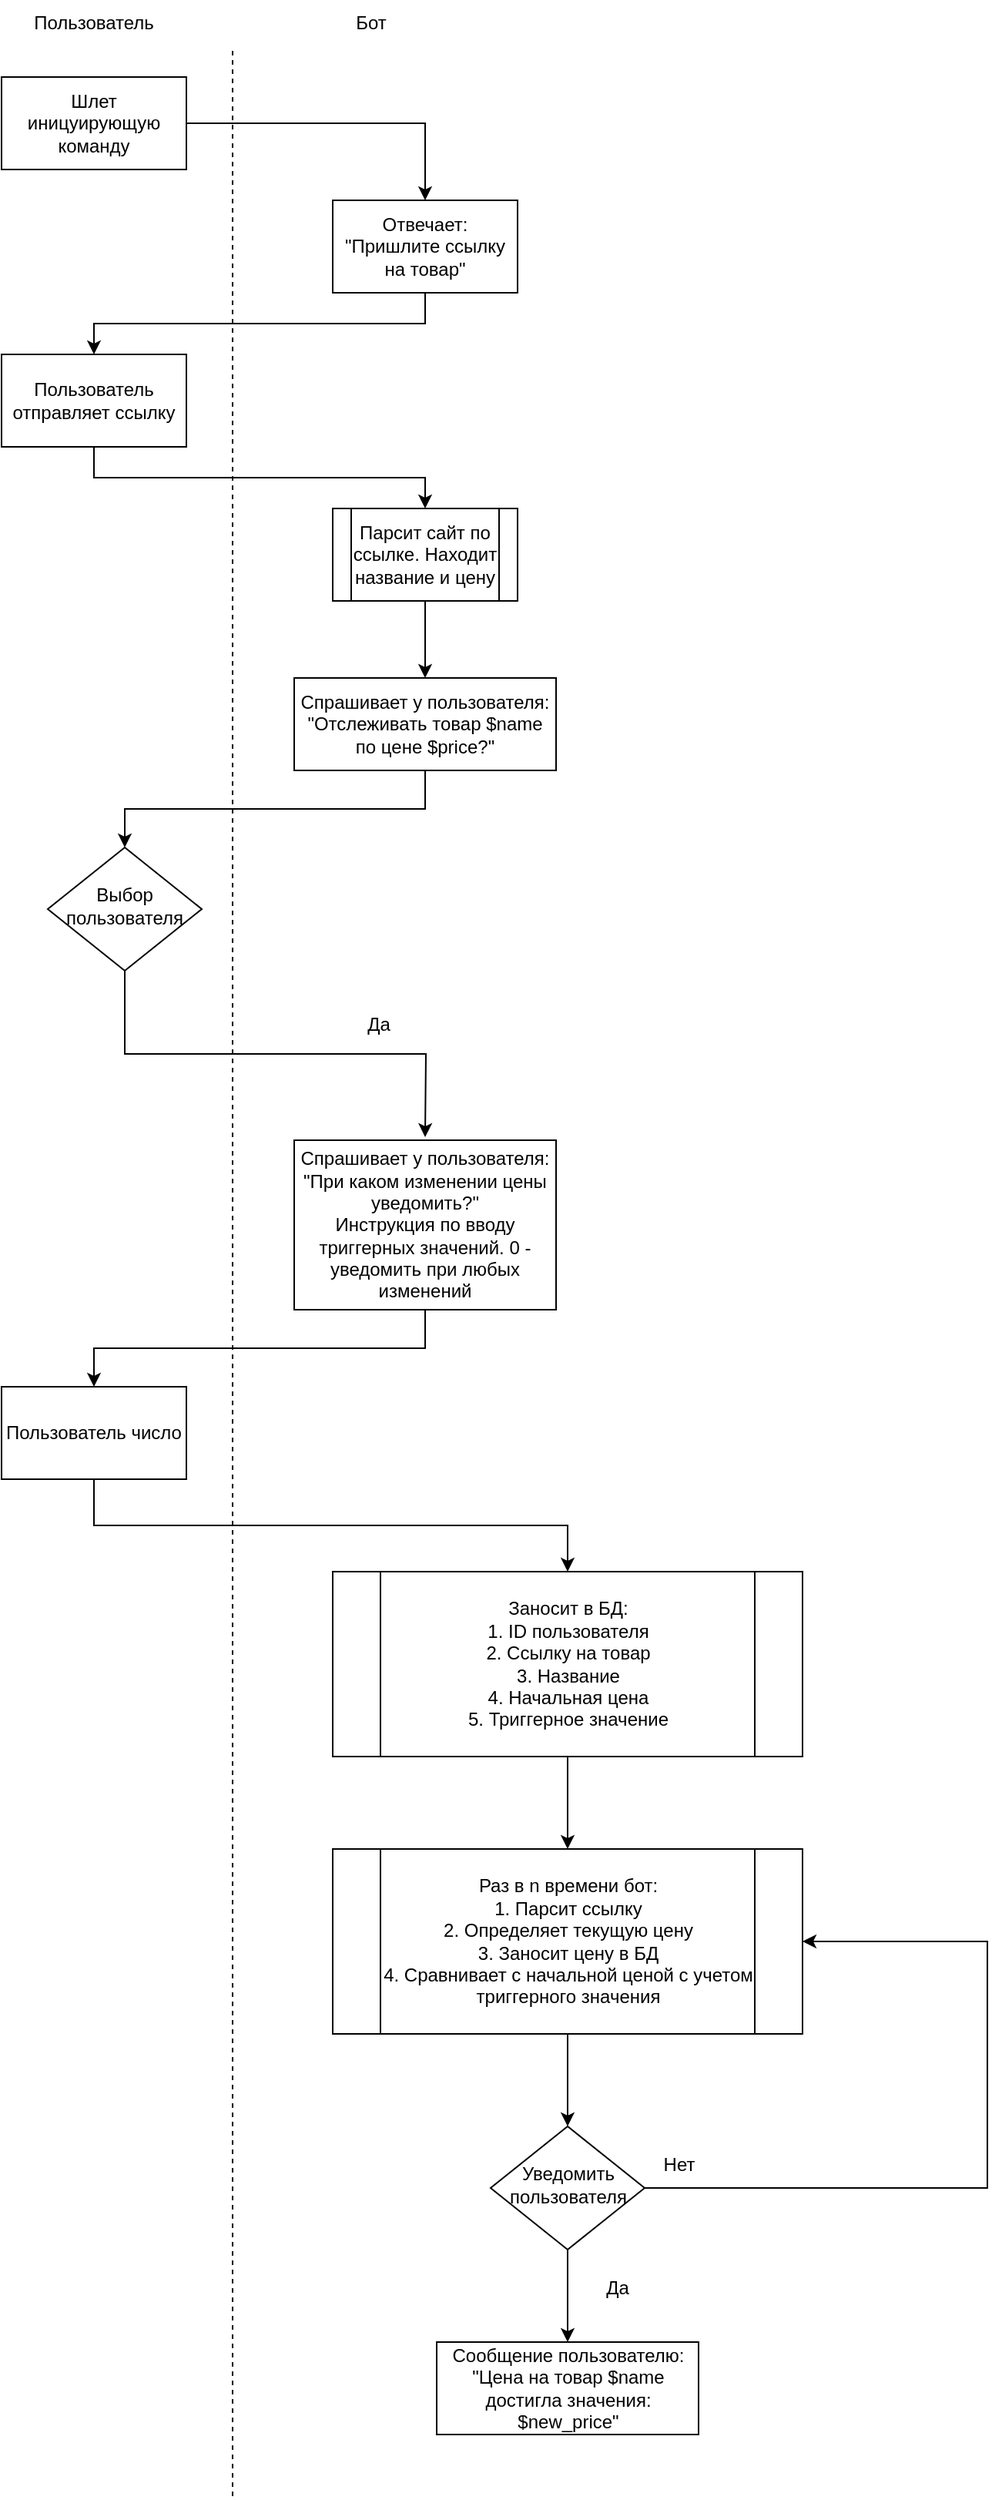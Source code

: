 <mxfile version="20.3.2" type="github">
  <diagram id="C5RBs43oDa-KdzZeNtuy" name="Page-1">
    <mxGraphModel dx="1422" dy="762" grid="1" gridSize="10" guides="1" tooltips="1" connect="1" arrows="1" fold="1" page="1" pageScale="1" pageWidth="827" pageHeight="1169" math="0" shadow="0">
      <root>
        <mxCell id="WIyWlLk6GJQsqaUBKTNV-0" />
        <mxCell id="WIyWlLk6GJQsqaUBKTNV-1" parent="WIyWlLk6GJQsqaUBKTNV-0" />
        <mxCell id="jY6YjFH6pbyxC7n5taDn-2" value="" style="endArrow=none;dashed=1;html=1;rounded=0;" edge="1" parent="WIyWlLk6GJQsqaUBKTNV-1">
          <mxGeometry width="50" height="50" relative="1" as="geometry">
            <mxPoint x="630" y="1630" as="sourcePoint" />
            <mxPoint x="630" y="40" as="targetPoint" />
          </mxGeometry>
        </mxCell>
        <mxCell id="jY6YjFH6pbyxC7n5taDn-3" value="Пользователь" style="text;html=1;strokeColor=none;fillColor=none;align=center;verticalAlign=middle;whiteSpace=wrap;rounded=0;" vertex="1" parent="WIyWlLk6GJQsqaUBKTNV-1">
          <mxGeometry x="510" y="10" width="60" height="30" as="geometry" />
        </mxCell>
        <mxCell id="jY6YjFH6pbyxC7n5taDn-4" value="Бот" style="text;html=1;strokeColor=none;fillColor=none;align=center;verticalAlign=middle;whiteSpace=wrap;rounded=0;" vertex="1" parent="WIyWlLk6GJQsqaUBKTNV-1">
          <mxGeometry x="690" y="10" width="60" height="30" as="geometry" />
        </mxCell>
        <mxCell id="jY6YjFH6pbyxC7n5taDn-7" style="edgeStyle=orthogonalEdgeStyle;rounded=0;orthogonalLoop=1;jettySize=auto;html=1;exitX=1;exitY=0.5;exitDx=0;exitDy=0;entryX=0.5;entryY=0;entryDx=0;entryDy=0;" edge="1" parent="WIyWlLk6GJQsqaUBKTNV-1" source="jY6YjFH6pbyxC7n5taDn-5" target="jY6YjFH6pbyxC7n5taDn-6">
          <mxGeometry relative="1" as="geometry" />
        </mxCell>
        <mxCell id="jY6YjFH6pbyxC7n5taDn-5" value="Шлет иницуирующую команду" style="rounded=0;whiteSpace=wrap;html=1;" vertex="1" parent="WIyWlLk6GJQsqaUBKTNV-1">
          <mxGeometry x="480" y="60" width="120" height="60" as="geometry" />
        </mxCell>
        <mxCell id="jY6YjFH6pbyxC7n5taDn-9" style="edgeStyle=orthogonalEdgeStyle;rounded=0;orthogonalLoop=1;jettySize=auto;html=1;exitX=0.5;exitY=1;exitDx=0;exitDy=0;" edge="1" parent="WIyWlLk6GJQsqaUBKTNV-1" source="jY6YjFH6pbyxC7n5taDn-6" target="jY6YjFH6pbyxC7n5taDn-8">
          <mxGeometry relative="1" as="geometry" />
        </mxCell>
        <mxCell id="jY6YjFH6pbyxC7n5taDn-6" value="Отвечает: &lt;br&gt;&quot;Пришлите ссылку на товар&quot;" style="rounded=0;whiteSpace=wrap;html=1;" vertex="1" parent="WIyWlLk6GJQsqaUBKTNV-1">
          <mxGeometry x="695" y="140" width="120" height="60" as="geometry" />
        </mxCell>
        <mxCell id="jY6YjFH6pbyxC7n5taDn-11" style="edgeStyle=orthogonalEdgeStyle;rounded=0;orthogonalLoop=1;jettySize=auto;html=1;exitX=0.5;exitY=1;exitDx=0;exitDy=0;entryX=0.5;entryY=0;entryDx=0;entryDy=0;" edge="1" parent="WIyWlLk6GJQsqaUBKTNV-1" source="jY6YjFH6pbyxC7n5taDn-8" target="jY6YjFH6pbyxC7n5taDn-10">
          <mxGeometry relative="1" as="geometry" />
        </mxCell>
        <mxCell id="jY6YjFH6pbyxC7n5taDn-8" value="Пользователь отправляет ссылку" style="rounded=0;whiteSpace=wrap;html=1;" vertex="1" parent="WIyWlLk6GJQsqaUBKTNV-1">
          <mxGeometry x="480" y="240" width="120" height="60" as="geometry" />
        </mxCell>
        <mxCell id="jY6YjFH6pbyxC7n5taDn-13" style="edgeStyle=orthogonalEdgeStyle;rounded=0;orthogonalLoop=1;jettySize=auto;html=1;exitX=0.5;exitY=1;exitDx=0;exitDy=0;entryX=0.5;entryY=0;entryDx=0;entryDy=0;" edge="1" parent="WIyWlLk6GJQsqaUBKTNV-1" source="jY6YjFH6pbyxC7n5taDn-10" target="jY6YjFH6pbyxC7n5taDn-12">
          <mxGeometry relative="1" as="geometry" />
        </mxCell>
        <mxCell id="jY6YjFH6pbyxC7n5taDn-10" value="Парсит сайт по ссылке. Находит название и цену" style="shape=process;whiteSpace=wrap;html=1;backgroundOutline=1;" vertex="1" parent="WIyWlLk6GJQsqaUBKTNV-1">
          <mxGeometry x="695" y="340" width="120" height="60" as="geometry" />
        </mxCell>
        <mxCell id="jY6YjFH6pbyxC7n5taDn-15" style="edgeStyle=orthogonalEdgeStyle;rounded=0;orthogonalLoop=1;jettySize=auto;html=1;exitX=0.5;exitY=1;exitDx=0;exitDy=0;entryX=0.5;entryY=0;entryDx=0;entryDy=0;" edge="1" parent="WIyWlLk6GJQsqaUBKTNV-1" source="jY6YjFH6pbyxC7n5taDn-12" target="jY6YjFH6pbyxC7n5taDn-14">
          <mxGeometry relative="1" as="geometry" />
        </mxCell>
        <mxCell id="jY6YjFH6pbyxC7n5taDn-12" value="Спрашивает у пользователя:&lt;br&gt;&quot;Отслеживать товар $name по цене $price?&quot;" style="rounded=0;whiteSpace=wrap;html=1;" vertex="1" parent="WIyWlLk6GJQsqaUBKTNV-1">
          <mxGeometry x="670" y="450" width="170" height="60" as="geometry" />
        </mxCell>
        <mxCell id="jY6YjFH6pbyxC7n5taDn-17" style="edgeStyle=orthogonalEdgeStyle;rounded=0;orthogonalLoop=1;jettySize=auto;html=1;exitX=0.5;exitY=1;exitDx=0;exitDy=0;entryX=0.5;entryY=0;entryDx=0;entryDy=0;" edge="1" parent="WIyWlLk6GJQsqaUBKTNV-1" source="jY6YjFH6pbyxC7n5taDn-14">
          <mxGeometry relative="1" as="geometry">
            <mxPoint x="755" y="748" as="targetPoint" />
          </mxGeometry>
        </mxCell>
        <mxCell id="jY6YjFH6pbyxC7n5taDn-14" value="Выбор пользователя" style="rhombus;whiteSpace=wrap;html=1;shadow=0;fontFamily=Helvetica;fontSize=12;align=center;strokeWidth=1;spacing=6;spacingTop=-4;" vertex="1" parent="WIyWlLk6GJQsqaUBKTNV-1">
          <mxGeometry x="510" y="560" width="100" height="80" as="geometry" />
        </mxCell>
        <mxCell id="jY6YjFH6pbyxC7n5taDn-18" value="Да" style="text;html=1;strokeColor=none;fillColor=none;align=center;verticalAlign=middle;whiteSpace=wrap;rounded=0;" vertex="1" parent="WIyWlLk6GJQsqaUBKTNV-1">
          <mxGeometry x="695" y="660" width="60" height="30" as="geometry" />
        </mxCell>
        <mxCell id="jY6YjFH6pbyxC7n5taDn-21" style="edgeStyle=orthogonalEdgeStyle;rounded=0;orthogonalLoop=1;jettySize=auto;html=1;exitX=0.5;exitY=1;exitDx=0;exitDy=0;" edge="1" parent="WIyWlLk6GJQsqaUBKTNV-1" source="jY6YjFH6pbyxC7n5taDn-19" target="jY6YjFH6pbyxC7n5taDn-20">
          <mxGeometry relative="1" as="geometry" />
        </mxCell>
        <mxCell id="jY6YjFH6pbyxC7n5taDn-19" value="Спрашивает у пользователя:&lt;br&gt;&quot;При каком изменении цены уведомить?&quot;&lt;br&gt;Инструкция по вводу триггерных значений. 0 - уведомить при любых изменений" style="rounded=0;whiteSpace=wrap;html=1;" vertex="1" parent="WIyWlLk6GJQsqaUBKTNV-1">
          <mxGeometry x="670" y="750" width="170" height="110" as="geometry" />
        </mxCell>
        <mxCell id="jY6YjFH6pbyxC7n5taDn-23" style="edgeStyle=orthogonalEdgeStyle;rounded=0;orthogonalLoop=1;jettySize=auto;html=1;exitX=0.5;exitY=1;exitDx=0;exitDy=0;" edge="1" parent="WIyWlLk6GJQsqaUBKTNV-1" source="jY6YjFH6pbyxC7n5taDn-20" target="jY6YjFH6pbyxC7n5taDn-22">
          <mxGeometry relative="1" as="geometry" />
        </mxCell>
        <mxCell id="jY6YjFH6pbyxC7n5taDn-20" value="Пользователь число" style="rounded=0;whiteSpace=wrap;html=1;" vertex="1" parent="WIyWlLk6GJQsqaUBKTNV-1">
          <mxGeometry x="480" y="910" width="120" height="60" as="geometry" />
        </mxCell>
        <mxCell id="jY6YjFH6pbyxC7n5taDn-25" style="edgeStyle=orthogonalEdgeStyle;rounded=0;orthogonalLoop=1;jettySize=auto;html=1;exitX=0.5;exitY=1;exitDx=0;exitDy=0;entryX=0.5;entryY=0;entryDx=0;entryDy=0;" edge="1" parent="WIyWlLk6GJQsqaUBKTNV-1" source="jY6YjFH6pbyxC7n5taDn-22" target="jY6YjFH6pbyxC7n5taDn-24">
          <mxGeometry relative="1" as="geometry" />
        </mxCell>
        <mxCell id="jY6YjFH6pbyxC7n5taDn-22" value="Заносит в БД:&lt;br&gt;1. ID пользователя&lt;br&gt;2. Ссылку на товар&lt;br&gt;3. Название&lt;br&gt;4. Начальная цена&lt;br&gt;5. Триггерное значение" style="shape=process;whiteSpace=wrap;html=1;backgroundOutline=1;" vertex="1" parent="WIyWlLk6GJQsqaUBKTNV-1">
          <mxGeometry x="695" y="1030" width="305" height="120" as="geometry" />
        </mxCell>
        <mxCell id="jY6YjFH6pbyxC7n5taDn-27" style="edgeStyle=orthogonalEdgeStyle;rounded=0;orthogonalLoop=1;jettySize=auto;html=1;exitX=0.5;exitY=1;exitDx=0;exitDy=0;entryX=0.5;entryY=0;entryDx=0;entryDy=0;" edge="1" parent="WIyWlLk6GJQsqaUBKTNV-1" source="jY6YjFH6pbyxC7n5taDn-24" target="jY6YjFH6pbyxC7n5taDn-26">
          <mxGeometry relative="1" as="geometry" />
        </mxCell>
        <mxCell id="jY6YjFH6pbyxC7n5taDn-24" value="Раз в n времени бот:&lt;br&gt;1. Парсит ссылку&lt;br&gt;2. Определяет текущую цену&lt;br&gt;3. Заносит цену в БД&lt;br&gt;4. Сравнивает с начальной ценой с учетом триггерного значения" style="shape=process;whiteSpace=wrap;html=1;backgroundOutline=1;" vertex="1" parent="WIyWlLk6GJQsqaUBKTNV-1">
          <mxGeometry x="695" y="1210" width="305" height="120" as="geometry" />
        </mxCell>
        <mxCell id="jY6YjFH6pbyxC7n5taDn-28" style="edgeStyle=orthogonalEdgeStyle;rounded=0;orthogonalLoop=1;jettySize=auto;html=1;exitX=1;exitY=0.5;exitDx=0;exitDy=0;entryX=1;entryY=0.5;entryDx=0;entryDy=0;" edge="1" parent="WIyWlLk6GJQsqaUBKTNV-1" source="jY6YjFH6pbyxC7n5taDn-26" target="jY6YjFH6pbyxC7n5taDn-24">
          <mxGeometry relative="1" as="geometry">
            <Array as="points">
              <mxPoint x="1120" y="1430" />
              <mxPoint x="1120" y="1270" />
            </Array>
          </mxGeometry>
        </mxCell>
        <mxCell id="jY6YjFH6pbyxC7n5taDn-32" style="edgeStyle=orthogonalEdgeStyle;rounded=0;orthogonalLoop=1;jettySize=auto;html=1;exitX=0.5;exitY=1;exitDx=0;exitDy=0;" edge="1" parent="WIyWlLk6GJQsqaUBKTNV-1" source="jY6YjFH6pbyxC7n5taDn-26" target="jY6YjFH6pbyxC7n5taDn-31">
          <mxGeometry relative="1" as="geometry" />
        </mxCell>
        <mxCell id="jY6YjFH6pbyxC7n5taDn-26" value="Уведомить пользователя" style="rhombus;whiteSpace=wrap;html=1;shadow=0;fontFamily=Helvetica;fontSize=12;align=center;strokeWidth=1;spacing=6;spacingTop=-4;" vertex="1" parent="WIyWlLk6GJQsqaUBKTNV-1">
          <mxGeometry x="797.5" y="1390" width="100" height="80" as="geometry" />
        </mxCell>
        <mxCell id="jY6YjFH6pbyxC7n5taDn-29" value="Нет" style="text;html=1;strokeColor=none;fillColor=none;align=center;verticalAlign=middle;whiteSpace=wrap;rounded=0;" vertex="1" parent="WIyWlLk6GJQsqaUBKTNV-1">
          <mxGeometry x="890" y="1400" width="60" height="30" as="geometry" />
        </mxCell>
        <mxCell id="jY6YjFH6pbyxC7n5taDn-30" value="Да" style="text;html=1;strokeColor=none;fillColor=none;align=center;verticalAlign=middle;whiteSpace=wrap;rounded=0;" vertex="1" parent="WIyWlLk6GJQsqaUBKTNV-1">
          <mxGeometry x="850" y="1480" width="60" height="30" as="geometry" />
        </mxCell>
        <mxCell id="jY6YjFH6pbyxC7n5taDn-31" value="Сообщение пользователю:&lt;br&gt;&quot;Цена на товар $name достигла значения: $new_price&quot;" style="rounded=0;whiteSpace=wrap;html=1;" vertex="1" parent="WIyWlLk6GJQsqaUBKTNV-1">
          <mxGeometry x="762.5" y="1530" width="170" height="60" as="geometry" />
        </mxCell>
      </root>
    </mxGraphModel>
  </diagram>
</mxfile>
